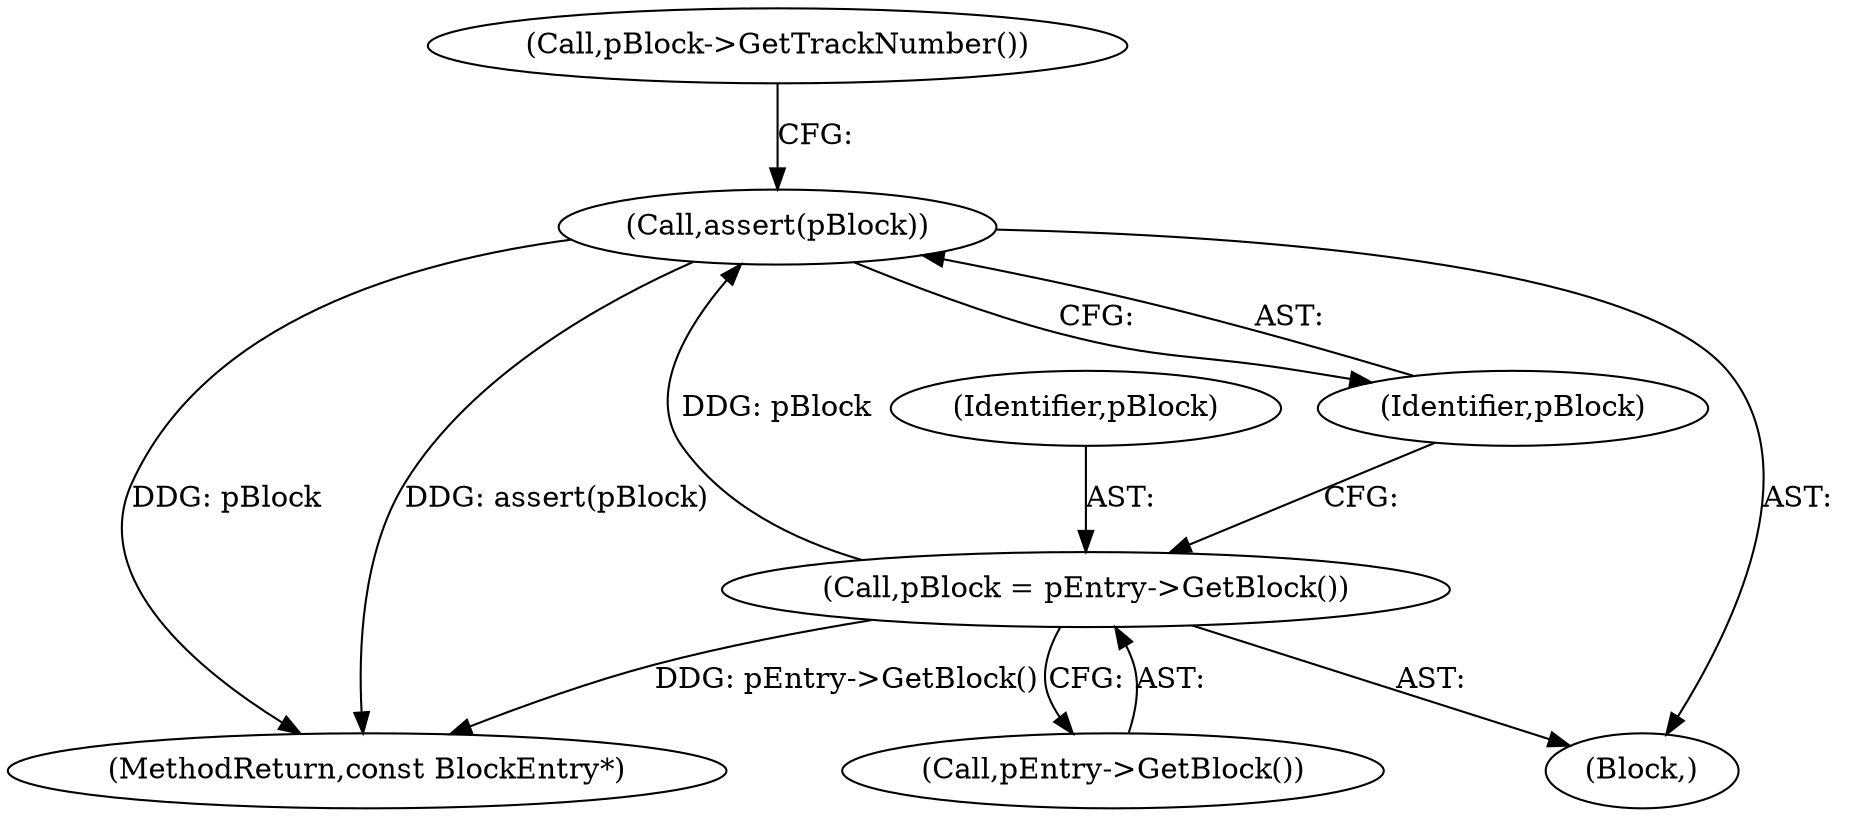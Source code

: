 digraph "0_Android_cc274e2abe8b2a6698a5c47d8aa4bb45f1f9538d_14@API" {
"1000175" [label="(Call,assert(pBlock))"];
"1000172" [label="(Call,pBlock = pEntry->GetBlock())"];
"1000173" [label="(Identifier,pBlock)"];
"1000176" [label="(Identifier,pBlock)"];
"1000179" [label="(Call,pBlock->GetTrackNumber())"];
"1000228" [label="(MethodReturn,const BlockEntry*)"];
"1000126" [label="(Block,)"];
"1000175" [label="(Call,assert(pBlock))"];
"1000172" [label="(Call,pBlock = pEntry->GetBlock())"];
"1000174" [label="(Call,pEntry->GetBlock())"];
"1000175" -> "1000126"  [label="AST: "];
"1000175" -> "1000176"  [label="CFG: "];
"1000176" -> "1000175"  [label="AST: "];
"1000179" -> "1000175"  [label="CFG: "];
"1000175" -> "1000228"  [label="DDG: pBlock"];
"1000175" -> "1000228"  [label="DDG: assert(pBlock)"];
"1000172" -> "1000175"  [label="DDG: pBlock"];
"1000172" -> "1000126"  [label="AST: "];
"1000172" -> "1000174"  [label="CFG: "];
"1000173" -> "1000172"  [label="AST: "];
"1000174" -> "1000172"  [label="AST: "];
"1000176" -> "1000172"  [label="CFG: "];
"1000172" -> "1000228"  [label="DDG: pEntry->GetBlock()"];
}

